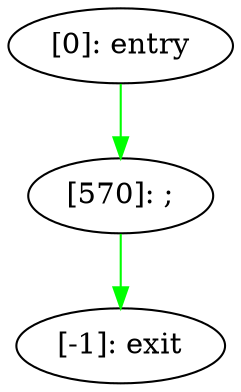 digraph {
"0" [label="[-1]: exit"] 
"1" [label="[0]: entry"] 
"2" [label="[570]: ;\n"] 
"1" -> "2" [label="" color="green"] 
"2" -> "0" [label="" color="green"] 
}

